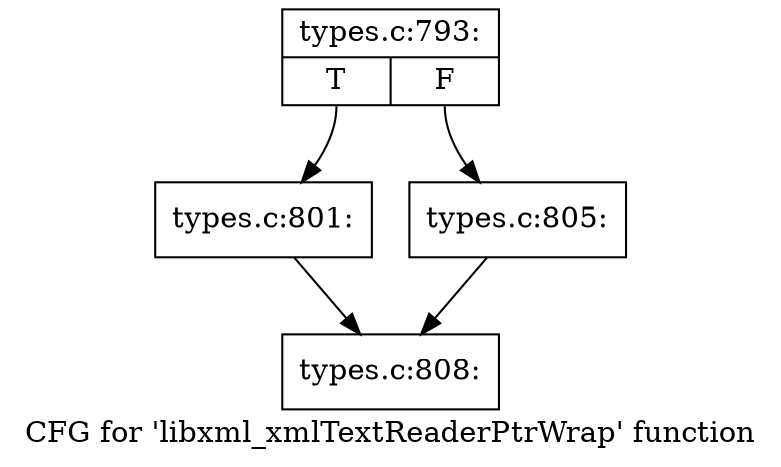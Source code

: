 digraph "CFG for 'libxml_xmlTextReaderPtrWrap' function" {
	label="CFG for 'libxml_xmlTextReaderPtrWrap' function";

	Node0x55aa7cf8ad10 [shape=record,label="{types.c:793:|{<s0>T|<s1>F}}"];
	Node0x55aa7cf8ad10:s0 -> Node0x55aa7cf8f3a0;
	Node0x55aa7cf8ad10:s1 -> Node0x55aa7cf8f3f0;
	Node0x55aa7cf8f3a0 [shape=record,label="{types.c:801:}"];
	Node0x55aa7cf8f3a0 -> Node0x55aa7cf8caa0;
	Node0x55aa7cf8f3f0 [shape=record,label="{types.c:805:}"];
	Node0x55aa7cf8f3f0 -> Node0x55aa7cf8caa0;
	Node0x55aa7cf8caa0 [shape=record,label="{types.c:808:}"];
}
